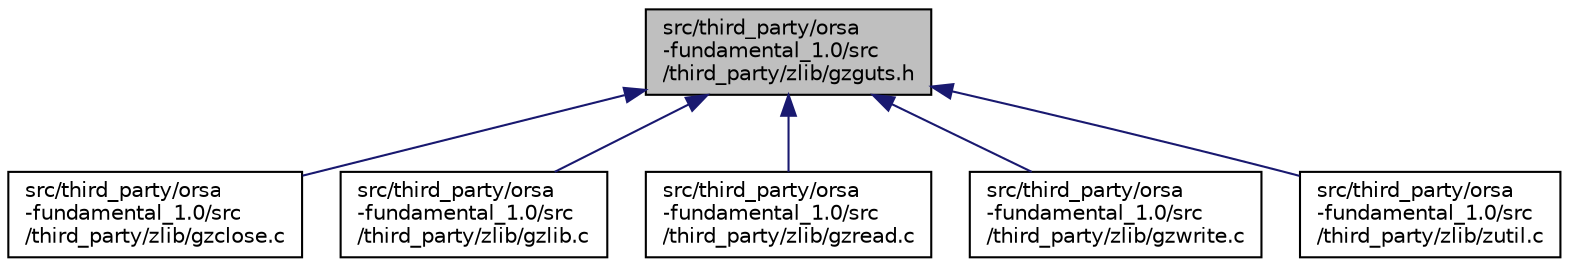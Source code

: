 digraph "src/third_party/orsa-fundamental_1.0/src/third_party/zlib/gzguts.h"
{
  edge [fontname="Helvetica",fontsize="10",labelfontname="Helvetica",labelfontsize="10"];
  node [fontname="Helvetica",fontsize="10",shape=record];
  Node1 [label="src/third_party/orsa\l-fundamental_1.0/src\l/third_party/zlib/gzguts.h",height=0.2,width=0.4,color="black", fillcolor="grey75", style="filled", fontcolor="black"];
  Node1 -> Node2 [dir="back",color="midnightblue",fontsize="10",style="solid",fontname="Helvetica"];
  Node2 [label="src/third_party/orsa\l-fundamental_1.0/src\l/third_party/zlib/gzclose.c",height=0.2,width=0.4,color="black", fillcolor="white", style="filled",URL="$gzclose_8c.html"];
  Node1 -> Node3 [dir="back",color="midnightblue",fontsize="10",style="solid",fontname="Helvetica"];
  Node3 [label="src/third_party/orsa\l-fundamental_1.0/src\l/third_party/zlib/gzlib.c",height=0.2,width=0.4,color="black", fillcolor="white", style="filled",URL="$gzlib_8c.html"];
  Node1 -> Node4 [dir="back",color="midnightblue",fontsize="10",style="solid",fontname="Helvetica"];
  Node4 [label="src/third_party/orsa\l-fundamental_1.0/src\l/third_party/zlib/gzread.c",height=0.2,width=0.4,color="black", fillcolor="white", style="filled",URL="$gzread_8c.html"];
  Node1 -> Node5 [dir="back",color="midnightblue",fontsize="10",style="solid",fontname="Helvetica"];
  Node5 [label="src/third_party/orsa\l-fundamental_1.0/src\l/third_party/zlib/gzwrite.c",height=0.2,width=0.4,color="black", fillcolor="white", style="filled",URL="$gzwrite_8c.html"];
  Node1 -> Node6 [dir="back",color="midnightblue",fontsize="10",style="solid",fontname="Helvetica"];
  Node6 [label="src/third_party/orsa\l-fundamental_1.0/src\l/third_party/zlib/zutil.c",height=0.2,width=0.4,color="black", fillcolor="white", style="filled",URL="$zutil_8c.html"];
}
